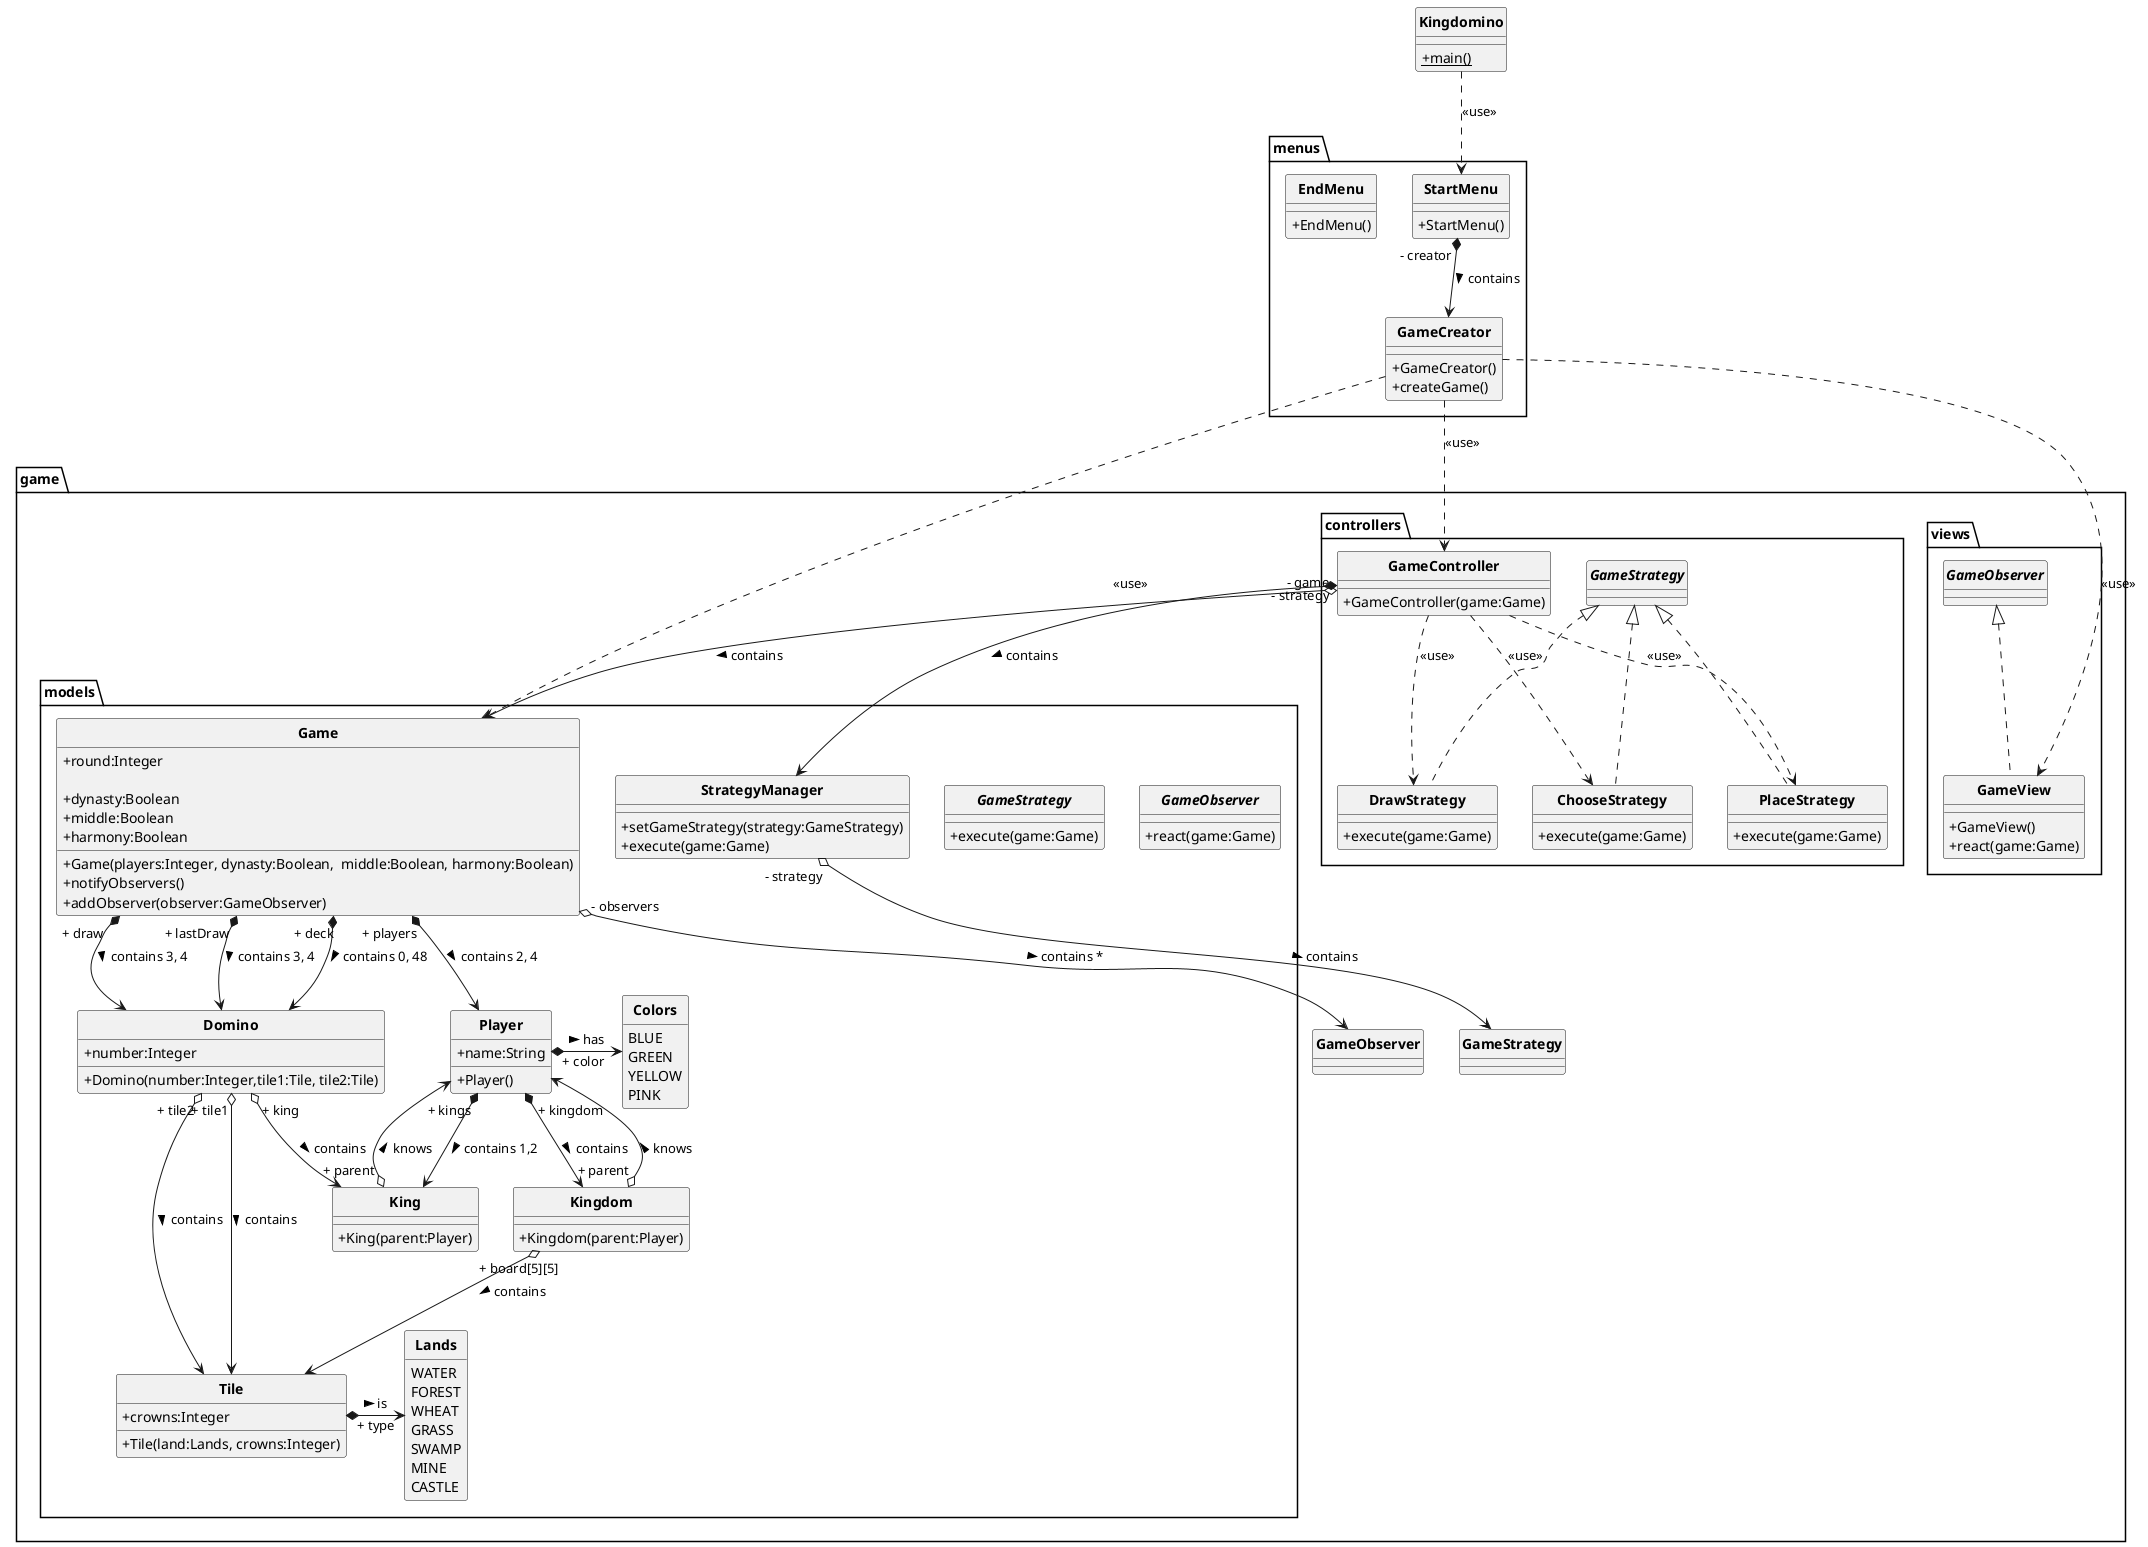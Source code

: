 @startuml
'https://plantuml.com/class-diagram

skinparam style strictuml
skinparam classAttributeIconSize 0
skinparam classFontStyle Bold
hide enum methods

class Kingdomino {
    + {static}main()
}

package menus {

    class StartMenu {
       + StartMenu()
    }

    class EndMenu {
       + EndMenu()
    }

    class GameCreator {
        + GameCreator()
        + createGame()
    }

}

package game {

package models {

        interface GameObserver {
            + react(game:Game)
        }

        interface GameStrategy {
            + execute(game:Game)
        }

        class Game {
            + Game(players:Integer, dynasty:Boolean,  middle:Boolean, harmony:Boolean)

            + round:Integer

            + dynasty:Boolean
            + middle:Boolean
            + harmony:Boolean

            + notifyObservers()
            + addObserver(observer:GameObserver)

        }

        class StrategyManager {
            + setGameStrategy(strategy:GameStrategy)
            + execute(game:Game)
        }

        class Player {
            + Player()
            + name:String
        }

        class King {
            + King(parent:Player)
        }

        class Kingdom {
            + Kingdom(parent:Player)
        }

        class Domino {
            + Domino(number:Integer,tile1:Tile, tile2:Tile)
            + number:Integer
        }

        class Tile {
            + Tile(land:Lands, crowns:Integer)
            + crowns:Integer
        }

        enum Lands {
            WATER
            FOREST
            WHEAT
            GRASS
            SWAMP
            MINE
            CASTLE
        }

        enum Colors {
            BLUE
            GREEN
            YELLOW
            PINK
        }

    }

    package views {
        class GameView implements GameObserver {
            + GameView()
            + react(game:Game)
        }
    }

    package controllers {

        class GameController {
            + GameController(game:Game)
        }

        class DrawStrategy implements GameStrategy {
            + execute(game:Game)
        }

        class ChooseStrategy implements GameStrategy {
            + execute(game:Game)
        }

        class PlaceStrategy implements GameStrategy {
            + execute(game:Game)
        }

    }

    Kingdomino ..> StartMenu : "<<use>>"

    GameCreator ..> Game : "<<use>>"
    GameCreator ..> GameView : "<<use>>"
    GameCreator ..> GameController : "<<use>>"

    Game *--> Player : " + players" > contains 2, 4
    Game *--> Domino : " + deck" > contains 0, 48
    Game *--> Domino : " + draw" > contains 3, 4
    Game *--> Domino : " + lastDraw" > contains 3, 4
    Game o--> GameObserver : " - observers" > contains *

    GameController o--> Game : " - game" > contains
    GameController *--> StrategyManager : " - strategy" > contains
    GameController ..> DrawStrategy : "<<use>>"
    GameController ..> ChooseStrategy : "<<use>>"
    GameController ..> PlaceStrategy : "<<use>>"

    StrategyManager o--> GameStrategy : " - strategy" > contains

    StartMenu *--> GameCreator : " - creator" > contains

    Player *--> Kingdom : " + kingdom" > contains
    Player *--> King : " + kings" > contains 1,2
    Player *-> Colors : " + color" > has

    King o--> Player : " + parent" > knows

    Kingdom o--> Player : " + parent" > knows
    Kingdom o--> Tile : " + board[5][5]" > contains

    Domino o-> Tile : " + tile1" > contains
    Domino o-> Tile : " + tile2" > contains
    Domino o--> King : " + king" > contains

    Tile *-> Lands : " + type" > is

}

@enduml